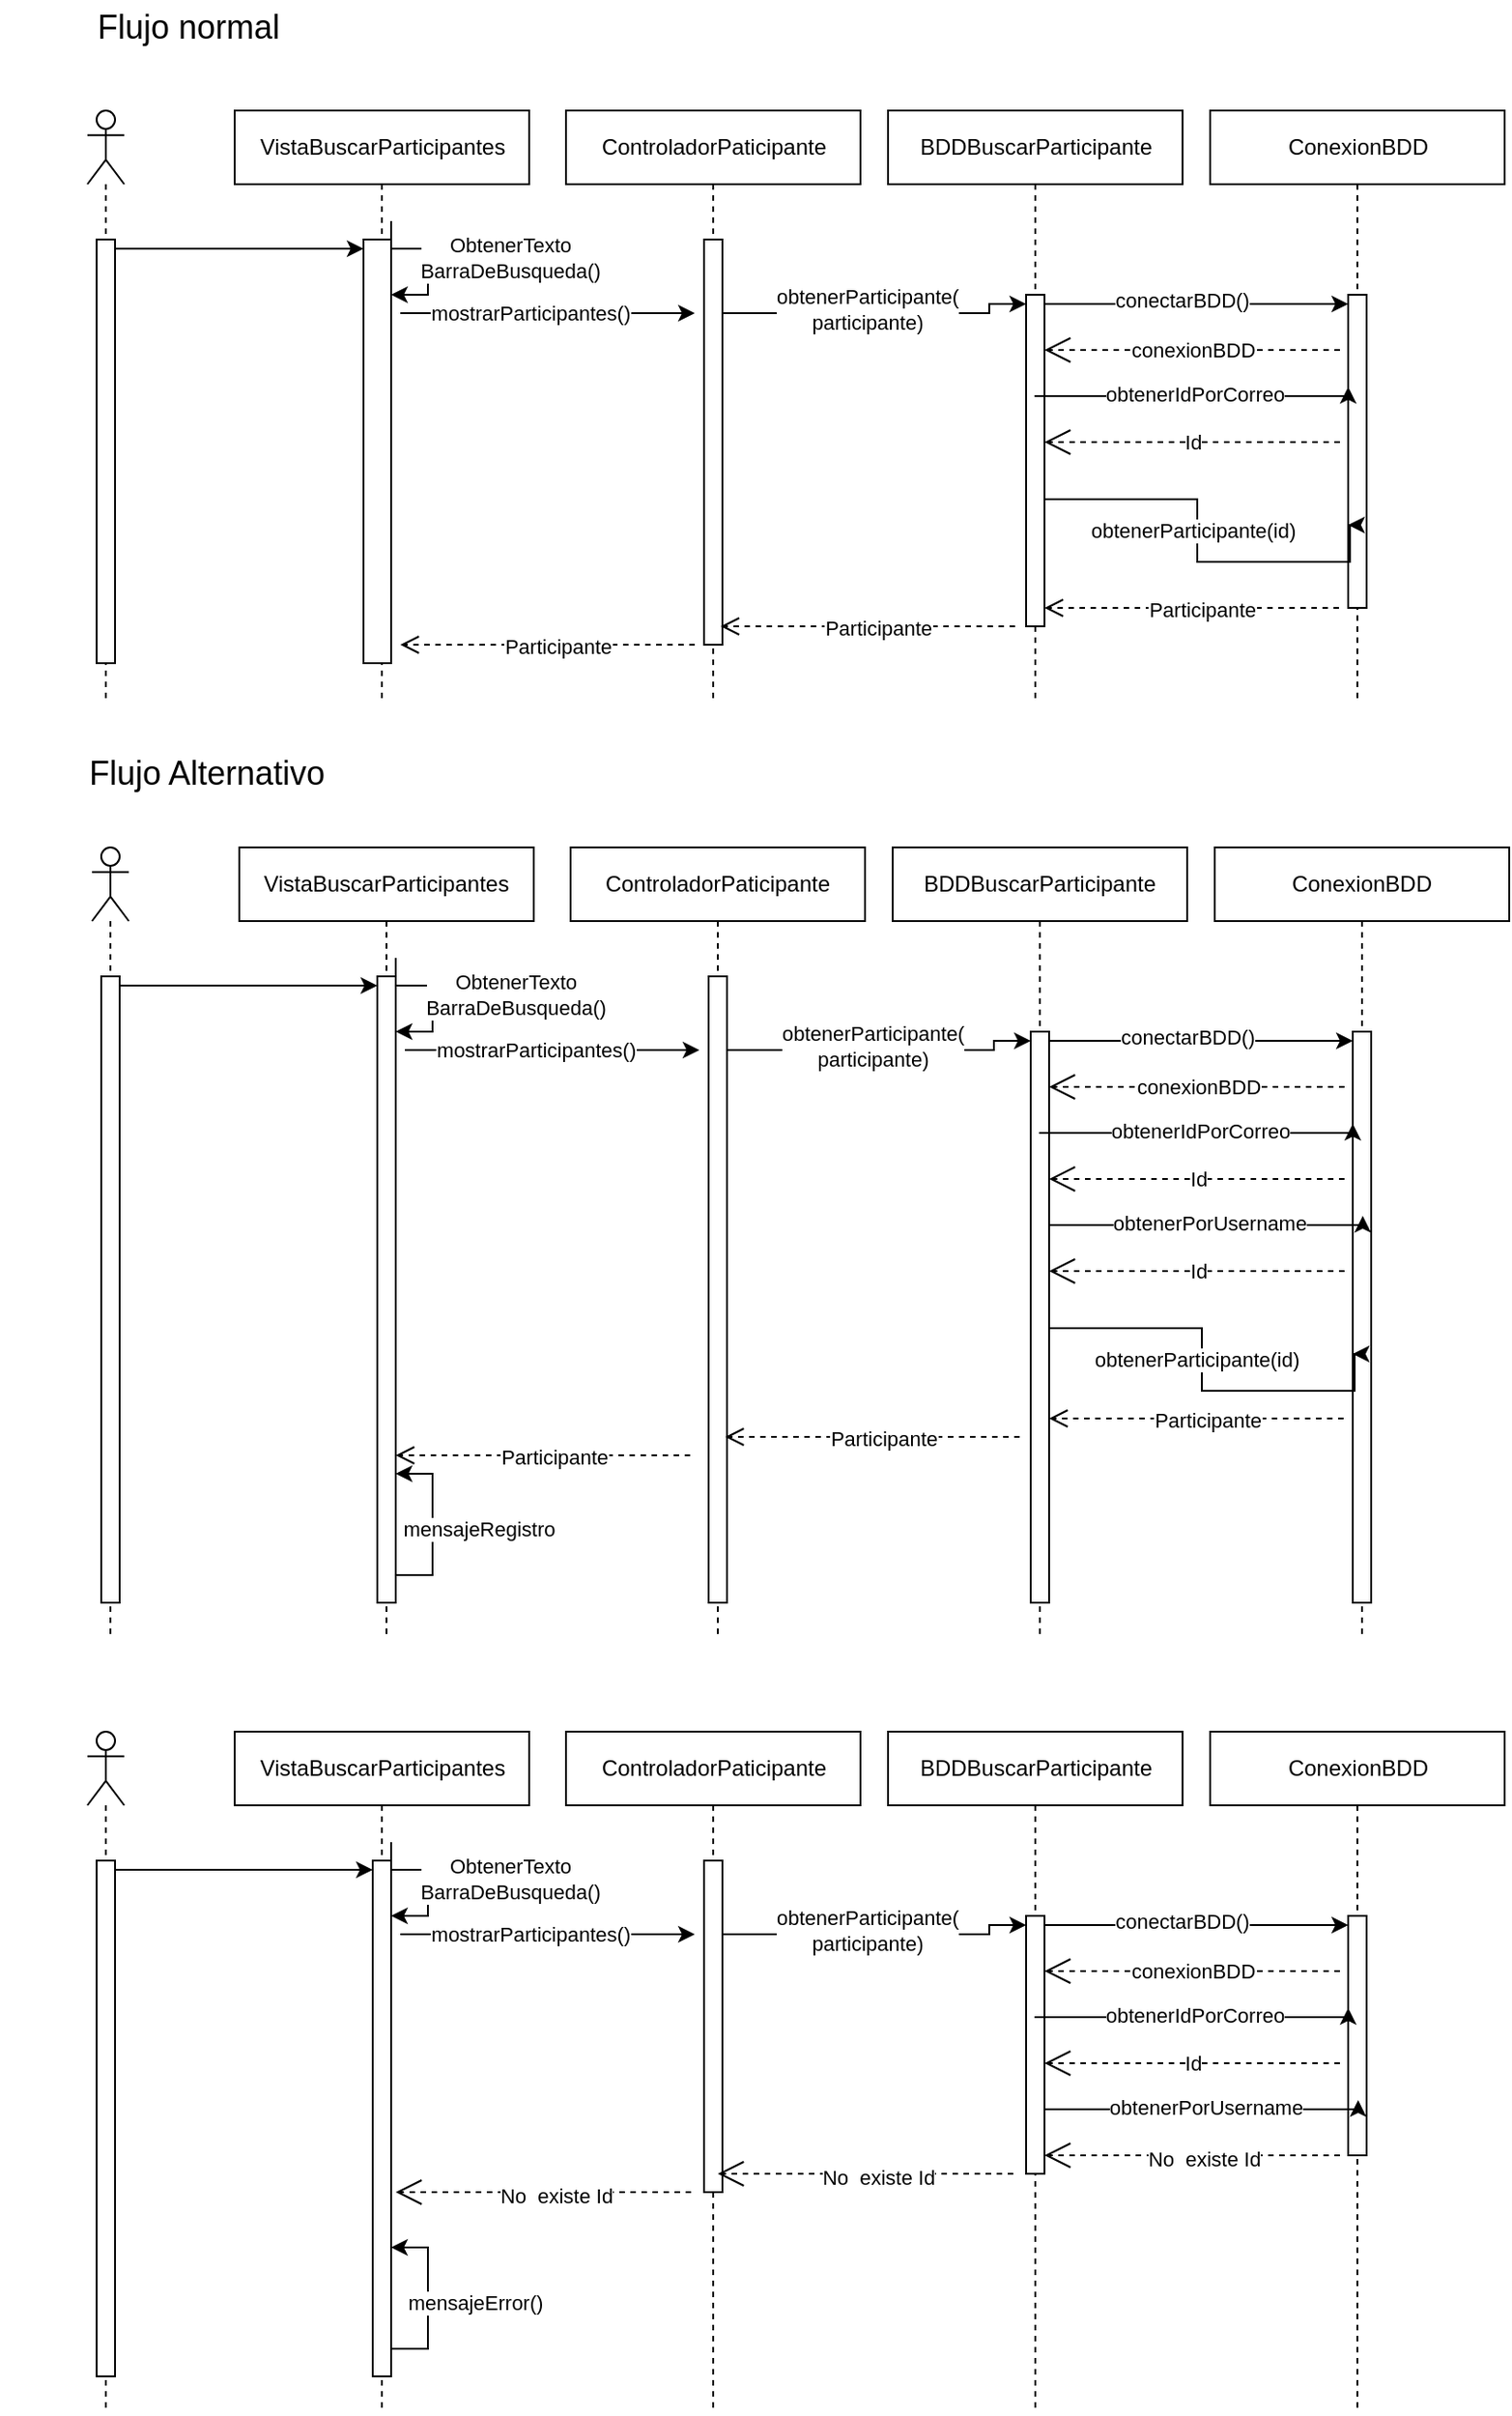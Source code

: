 <mxfile version="22.0.6" type="google">
  <diagram name="Página-1" id="msHE8i3N-f8UlQ8xweG0">
    <mxGraphModel grid="1" page="1" gridSize="10" guides="1" tooltips="1" connect="1" arrows="1" fold="1" pageScale="1" pageWidth="827" pageHeight="1169" math="0" shadow="0">
      <root>
        <mxCell id="0" />
        <mxCell id="1" parent="0" />
        <mxCell id="DqX2a301VDLTfdtzmk4_-1" value="" style="shape=umlLifeline;perimeter=lifelinePerimeter;whiteSpace=wrap;html=1;container=1;dropTarget=0;collapsible=0;recursiveResize=0;outlineConnect=0;portConstraint=eastwest;newEdgeStyle={&quot;curved&quot;:0,&quot;rounded&quot;:0};participant=umlActor;" vertex="1" parent="1">
          <mxGeometry y="610" width="20" height="430" as="geometry" />
        </mxCell>
        <mxCell id="DqX2a301VDLTfdtzmk4_-2" value="" style="html=1;points=[[0,0,0,0,5],[0,1,0,0,-5],[1,0,0,0,5],[1,1,0,0,-5]];perimeter=orthogonalPerimeter;outlineConnect=0;targetShapes=umlLifeline;portConstraint=eastwest;newEdgeStyle={&quot;curved&quot;:0,&quot;rounded&quot;:0};" vertex="1" parent="DqX2a301VDLTfdtzmk4_-1">
          <mxGeometry x="5" y="70" width="10" height="340" as="geometry" />
        </mxCell>
        <mxCell id="DqX2a301VDLTfdtzmk4_-3" value="VistaBuscarParticipantes" style="shape=umlLifeline;perimeter=lifelinePerimeter;whiteSpace=wrap;html=1;container=1;dropTarget=0;collapsible=0;recursiveResize=0;outlineConnect=0;portConstraint=eastwest;newEdgeStyle={&quot;curved&quot;:0,&quot;rounded&quot;:0};" vertex="1" parent="1">
          <mxGeometry x="80" y="610" width="160" height="430" as="geometry" />
        </mxCell>
        <mxCell id="DqX2a301VDLTfdtzmk4_-4" style="edgeStyle=orthogonalEdgeStyle;rounded=0;orthogonalLoop=1;jettySize=auto;html=1;curved=0;exitX=1;exitY=1;exitDx=0;exitDy=-5;exitPerimeter=0;" edge="1" parent="DqX2a301VDLTfdtzmk4_-3">
          <mxGeometry relative="1" as="geometry">
            <mxPoint x="85" y="340" as="targetPoint" />
            <mxPoint x="85" y="395" as="sourcePoint" />
            <Array as="points">
              <mxPoint x="105" y="395" />
              <mxPoint x="105" y="340" />
            </Array>
          </mxGeometry>
        </mxCell>
        <mxCell id="DqX2a301VDLTfdtzmk4_-5" value="mensajeRegistro" style="edgeLabel;html=1;align=center;verticalAlign=middle;resizable=0;points=[];" connectable="0" vertex="1" parent="DqX2a301VDLTfdtzmk4_-4">
          <mxGeometry x="-0.053" y="2" relative="1" as="geometry">
            <mxPoint x="27" as="offset" />
          </mxGeometry>
        </mxCell>
        <mxCell id="DqX2a301VDLTfdtzmk4_-6" style="edgeStyle=orthogonalEdgeStyle;rounded=0;orthogonalLoop=1;jettySize=auto;html=1;curved=0;" edge="1" parent="DqX2a301VDLTfdtzmk4_-3" target="DqX2a301VDLTfdtzmk4_-8">
          <mxGeometry relative="1" as="geometry">
            <mxPoint x="100" y="165" as="targetPoint" />
            <mxPoint x="85" y="60" as="sourcePoint" />
            <Array as="points">
              <mxPoint x="85" y="75" />
              <mxPoint x="105" y="75" />
              <mxPoint x="105" y="100" />
            </Array>
          </mxGeometry>
        </mxCell>
        <mxCell id="DqX2a301VDLTfdtzmk4_-7" value="ObtenerTexto&lt;br&gt;BarraDeBusqueda()" style="edgeLabel;html=1;align=center;verticalAlign=middle;resizable=0;points=[];" connectable="0" vertex="1" parent="DqX2a301VDLTfdtzmk4_-6">
          <mxGeometry x="0.612" y="-3" relative="1" as="geometry">
            <mxPoint x="49" y="-17" as="offset" />
          </mxGeometry>
        </mxCell>
        <mxCell id="DqX2a301VDLTfdtzmk4_-8" value="" style="html=1;points=[[0,0,0,0,5],[0,1,0,0,-5],[1,0,0,0,5],[1,1,0,0,-5]];perimeter=orthogonalPerimeter;outlineConnect=0;targetShapes=umlLifeline;portConstraint=eastwest;newEdgeStyle={&quot;curved&quot;:0,&quot;rounded&quot;:0};" vertex="1" parent="DqX2a301VDLTfdtzmk4_-3">
          <mxGeometry x="75" y="70" width="10" height="340" as="geometry" />
        </mxCell>
        <mxCell id="DqX2a301VDLTfdtzmk4_-9" value="ControladorPaticipante" style="shape=umlLifeline;whiteSpace=wrap;html=1;container=1;dropTarget=0;collapsible=0;recursiveResize=0;outlineConnect=0;portConstraint=eastwest;newEdgeStyle={&quot;curved&quot;:0,&quot;rounded&quot;:0};points=[[0,0,0,0,5],[0,1,0,0,-5],[1,0,0,0,5],[1,1,0,0,-5]];perimeter=rectanglePerimeter;targetShapes=umlLifeline;participant=label;" vertex="1" parent="1">
          <mxGeometry x="260" y="610" width="160" height="430" as="geometry" />
        </mxCell>
        <mxCell id="DqX2a301VDLTfdtzmk4_-10" value="" style="html=1;points=[[0,0,0,0,5],[0,1,0,0,-5],[1,0,0,0,5],[1,1,0,0,-5]];perimeter=orthogonalPerimeter;outlineConnect=0;targetShapes=umlLifeline;portConstraint=eastwest;newEdgeStyle={&quot;curved&quot;:0,&quot;rounded&quot;:0};" vertex="1" parent="DqX2a301VDLTfdtzmk4_-9">
          <mxGeometry x="75" y="70" width="10" height="340" as="geometry" />
        </mxCell>
        <mxCell id="DqX2a301VDLTfdtzmk4_-11" value="BDDBuscarParticipante" style="shape=umlLifeline;perimeter=lifelinePerimeter;whiteSpace=wrap;html=1;container=1;dropTarget=0;collapsible=0;recursiveResize=0;outlineConnect=0;portConstraint=eastwest;newEdgeStyle={&quot;curved&quot;:0,&quot;rounded&quot;:0};" vertex="1" parent="1">
          <mxGeometry x="435" y="610" width="160" height="430" as="geometry" />
        </mxCell>
        <mxCell id="DqX2a301VDLTfdtzmk4_-12" value="" style="html=1;points=[[0,0,0,0,5],[0,1,0,0,-5],[1,0,0,0,5],[1,1,0,0,-5]];perimeter=orthogonalPerimeter;outlineConnect=0;targetShapes=umlLifeline;portConstraint=eastwest;newEdgeStyle={&quot;curved&quot;:0,&quot;rounded&quot;:0};" vertex="1" parent="DqX2a301VDLTfdtzmk4_-11">
          <mxGeometry x="75" y="100" width="10" height="310" as="geometry" />
        </mxCell>
        <mxCell id="DqX2a301VDLTfdtzmk4_-13" value="ConexionBDD" style="shape=umlLifeline;perimeter=lifelinePerimeter;whiteSpace=wrap;html=1;container=1;dropTarget=0;collapsible=0;recursiveResize=0;outlineConnect=0;portConstraint=eastwest;newEdgeStyle={&quot;curved&quot;:0,&quot;rounded&quot;:0};" vertex="1" parent="1">
          <mxGeometry x="610" y="610" width="160" height="430" as="geometry" />
        </mxCell>
        <mxCell id="DqX2a301VDLTfdtzmk4_-14" value="" style="html=1;points=[[0,0,0,0,5],[0,1,0,0,-5],[1,0,0,0,5],[1,1,0,0,-5]];perimeter=orthogonalPerimeter;outlineConnect=0;targetShapes=umlLifeline;portConstraint=eastwest;newEdgeStyle={&quot;curved&quot;:0,&quot;rounded&quot;:0};" vertex="1" parent="DqX2a301VDLTfdtzmk4_-13">
          <mxGeometry x="75" y="100" width="10" height="310" as="geometry" />
        </mxCell>
        <mxCell id="DqX2a301VDLTfdtzmk4_-15" style="edgeStyle=orthogonalEdgeStyle;rounded=0;orthogonalLoop=1;jettySize=auto;html=1;curved=0;exitX=1;exitY=0;exitDx=0;exitDy=5;exitPerimeter=0;" edge="1" parent="1">
          <mxGeometry relative="1" as="geometry">
            <mxPoint x="170" y="720" as="sourcePoint" />
            <mxPoint x="330" y="720" as="targetPoint" />
          </mxGeometry>
        </mxCell>
        <mxCell id="DqX2a301VDLTfdtzmk4_-16" value="mostrarParticipantes()" style="edgeLabel;html=1;align=center;verticalAlign=middle;resizable=0;points=[];" connectable="0" vertex="1" parent="DqX2a301VDLTfdtzmk4_-15">
          <mxGeometry x="0.129" y="3" relative="1" as="geometry">
            <mxPoint x="-20" y="3" as="offset" />
          </mxGeometry>
        </mxCell>
        <mxCell id="DqX2a301VDLTfdtzmk4_-17" style="edgeStyle=orthogonalEdgeStyle;rounded=0;orthogonalLoop=1;jettySize=auto;html=1;curved=0;exitX=1;exitY=0;exitDx=0;exitDy=5;exitPerimeter=0;entryX=0;entryY=0;entryDx=0;entryDy=5;entryPerimeter=0;" edge="1" parent="1" source="DqX2a301VDLTfdtzmk4_-10" target="DqX2a301VDLTfdtzmk4_-12">
          <mxGeometry relative="1" as="geometry">
            <Array as="points">
              <mxPoint x="345" y="720" />
              <mxPoint x="490" y="720" />
              <mxPoint x="490" y="715" />
            </Array>
          </mxGeometry>
        </mxCell>
        <mxCell id="DqX2a301VDLTfdtzmk4_-18" value="obtenerParticipante(&lt;br&gt;participante)" style="edgeLabel;html=1;align=center;verticalAlign=middle;resizable=0;points=[];" connectable="0" vertex="1" parent="DqX2a301VDLTfdtzmk4_-17">
          <mxGeometry x="-0.021" y="2" relative="1" as="geometry">
            <mxPoint x="13" as="offset" />
          </mxGeometry>
        </mxCell>
        <mxCell id="DqX2a301VDLTfdtzmk4_-19" style="edgeStyle=orthogonalEdgeStyle;rounded=0;orthogonalLoop=1;jettySize=auto;html=1;curved=0;entryX=0;entryY=0;entryDx=0;entryDy=5;entryPerimeter=0;" edge="1" parent="1">
          <mxGeometry relative="1" as="geometry">
            <mxPoint x="514.591" y="765" as="sourcePoint" />
            <mxPoint x="685" y="760" as="targetPoint" />
            <Array as="points">
              <mxPoint x="685" y="765" />
            </Array>
          </mxGeometry>
        </mxCell>
        <mxCell id="DqX2a301VDLTfdtzmk4_-20" value="obtenerIdPorCorreo" style="edgeLabel;html=1;align=center;verticalAlign=middle;resizable=0;points=[];" connectable="0" vertex="1" parent="DqX2a301VDLTfdtzmk4_-19">
          <mxGeometry x="-0.01" y="2" relative="1" as="geometry">
            <mxPoint y="1" as="offset" />
          </mxGeometry>
        </mxCell>
        <mxCell id="DqX2a301VDLTfdtzmk4_-21" value="conexionBDD" style="endArrow=open;endSize=12;dashed=1;html=1;rounded=0;" edge="1" parent="1">
          <mxGeometry x="-0.003" width="160" relative="1" as="geometry">
            <mxPoint x="680.5" y="740" as="sourcePoint" />
            <mxPoint x="520" y="740" as="targetPoint" />
            <mxPoint as="offset" />
          </mxGeometry>
        </mxCell>
        <mxCell id="DqX2a301VDLTfdtzmk4_-22" value="Participante" style="html=1;verticalAlign=bottom;endArrow=open;dashed=1;endSize=8;curved=0;rounded=0;" edge="1" parent="1">
          <mxGeometry x="-0.068" y="10" relative="1" as="geometry">
            <mxPoint x="680" y="920" as="sourcePoint" />
            <mxPoint x="520" y="920" as="targetPoint" />
            <mxPoint as="offset" />
          </mxGeometry>
        </mxCell>
        <mxCell id="DqX2a301VDLTfdtzmk4_-23" style="edgeStyle=orthogonalEdgeStyle;rounded=0;orthogonalLoop=1;jettySize=auto;html=1;curved=0;" edge="1" parent="1">
          <mxGeometry relative="1" as="geometry">
            <mxPoint x="520" y="870" as="sourcePoint" />
            <mxPoint x="685" y="885" as="targetPoint" />
            <Array as="points">
              <mxPoint x="520" y="871" />
              <mxPoint x="603" y="871" />
              <mxPoint x="603" y="905" />
              <mxPoint x="686" y="905" />
            </Array>
          </mxGeometry>
        </mxCell>
        <mxCell id="DqX2a301VDLTfdtzmk4_-24" value="obtenerParticipante(id)" style="edgeLabel;html=1;align=center;verticalAlign=middle;resizable=0;points=[];" connectable="0" vertex="1" parent="DqX2a301VDLTfdtzmk4_-23">
          <mxGeometry x="-0.095" y="-3" relative="1" as="geometry">
            <mxPoint as="offset" />
          </mxGeometry>
        </mxCell>
        <mxCell id="DqX2a301VDLTfdtzmk4_-27" style="edgeStyle=orthogonalEdgeStyle;rounded=0;orthogonalLoop=1;jettySize=auto;html=1;curved=0;exitX=1;exitY=0;exitDx=0;exitDy=5;exitPerimeter=0;entryX=0;entryY=0;entryDx=0;entryDy=5;entryPerimeter=0;" edge="1" parent="1" source="DqX2a301VDLTfdtzmk4_-2" target="DqX2a301VDLTfdtzmk4_-8">
          <mxGeometry relative="1" as="geometry" />
        </mxCell>
        <mxCell id="DqX2a301VDLTfdtzmk4_-28" style="edgeStyle=orthogonalEdgeStyle;rounded=0;orthogonalLoop=1;jettySize=auto;html=1;curved=0;exitX=1;exitY=0;exitDx=0;exitDy=5;exitPerimeter=0;entryX=0;entryY=0;entryDx=0;entryDy=5;entryPerimeter=0;" edge="1" parent="1" source="DqX2a301VDLTfdtzmk4_-12" target="DqX2a301VDLTfdtzmk4_-14">
          <mxGeometry relative="1" as="geometry" />
        </mxCell>
        <mxCell id="DqX2a301VDLTfdtzmk4_-29" value="conectarBDD()" style="edgeLabel;html=1;align=center;verticalAlign=middle;resizable=0;points=[];" connectable="0" vertex="1" parent="DqX2a301VDLTfdtzmk4_-28">
          <mxGeometry x="0.147" y="2" relative="1" as="geometry">
            <mxPoint x="-20" as="offset" />
          </mxGeometry>
        </mxCell>
        <mxCell id="DqX2a301VDLTfdtzmk4_-30" value="Id" style="endArrow=open;endSize=12;dashed=1;html=1;rounded=0;" edge="1" parent="1">
          <mxGeometry x="-0.003" width="160" relative="1" as="geometry">
            <mxPoint x="680.5" y="790" as="sourcePoint" />
            <mxPoint x="520" y="790" as="targetPoint" />
            <mxPoint as="offset" />
          </mxGeometry>
        </mxCell>
        <mxCell id="DqX2a301VDLTfdtzmk4_-35" value="&lt;span style=&quot;font-size: 18px;&quot;&gt;Flujo Alternativo&lt;/span&gt;" style="text;html=1;strokeColor=none;fillColor=none;align=center;verticalAlign=middle;whiteSpace=wrap;rounded=0;" vertex="1" parent="1">
          <mxGeometry x="-40" y="555" width="205" height="30" as="geometry" />
        </mxCell>
        <mxCell id="DqX2a301VDLTfdtzmk4_-63" value="Participante" style="html=1;verticalAlign=bottom;endArrow=open;dashed=1;endSize=8;curved=0;rounded=0;" edge="1" parent="1">
          <mxGeometry x="-0.068" y="10" relative="1" as="geometry">
            <mxPoint x="504" y="930" as="sourcePoint" />
            <mxPoint x="344" y="930" as="targetPoint" />
            <mxPoint as="offset" />
          </mxGeometry>
        </mxCell>
        <mxCell id="DqX2a301VDLTfdtzmk4_-64" value="Participante" style="html=1;verticalAlign=bottom;endArrow=open;dashed=1;endSize=8;curved=0;rounded=0;" edge="1" parent="1">
          <mxGeometry x="-0.068" y="10" relative="1" as="geometry">
            <mxPoint x="325" y="940" as="sourcePoint" />
            <mxPoint x="165" y="940" as="targetPoint" />
            <mxPoint as="offset" />
          </mxGeometry>
        </mxCell>
        <mxCell id="DqX2a301VDLTfdtzmk4_-67" value="" style="shape=umlLifeline;perimeter=lifelinePerimeter;whiteSpace=wrap;html=1;container=1;dropTarget=0;collapsible=0;recursiveResize=0;outlineConnect=0;portConstraint=eastwest;newEdgeStyle={&quot;curved&quot;:0,&quot;rounded&quot;:0};participant=umlActor;" vertex="1" parent="1">
          <mxGeometry x="-2.5" y="210" width="20" height="320" as="geometry" />
        </mxCell>
        <mxCell id="DqX2a301VDLTfdtzmk4_-68" value="" style="html=1;points=[[0,0,0,0,5],[0,1,0,0,-5],[1,0,0,0,5],[1,1,0,0,-5]];perimeter=orthogonalPerimeter;outlineConnect=0;targetShapes=umlLifeline;portConstraint=eastwest;newEdgeStyle={&quot;curved&quot;:0,&quot;rounded&quot;:0};" vertex="1" parent="DqX2a301VDLTfdtzmk4_-67">
          <mxGeometry x="5" y="70" width="10" height="230" as="geometry" />
        </mxCell>
        <mxCell id="DqX2a301VDLTfdtzmk4_-69" value="VistaBuscarParticipantes" style="shape=umlLifeline;perimeter=lifelinePerimeter;whiteSpace=wrap;html=1;container=1;dropTarget=0;collapsible=0;recursiveResize=0;outlineConnect=0;portConstraint=eastwest;newEdgeStyle={&quot;curved&quot;:0,&quot;rounded&quot;:0};" vertex="1" parent="1">
          <mxGeometry x="77.5" y="210" width="160" height="320" as="geometry" />
        </mxCell>
        <mxCell id="DqX2a301VDLTfdtzmk4_-70" style="edgeStyle=orthogonalEdgeStyle;rounded=0;orthogonalLoop=1;jettySize=auto;html=1;curved=0;" edge="1" parent="DqX2a301VDLTfdtzmk4_-69" target="DqX2a301VDLTfdtzmk4_-72">
          <mxGeometry relative="1" as="geometry">
            <mxPoint x="100" y="165" as="targetPoint" />
            <mxPoint x="85" y="60" as="sourcePoint" />
            <Array as="points">
              <mxPoint x="85" y="75" />
              <mxPoint x="105" y="75" />
              <mxPoint x="105" y="100" />
            </Array>
          </mxGeometry>
        </mxCell>
        <mxCell id="DqX2a301VDLTfdtzmk4_-71" value="ObtenerTexto&lt;br&gt;BarraDeBusqueda()" style="edgeLabel;html=1;align=center;verticalAlign=middle;resizable=0;points=[];" connectable="0" vertex="1" parent="DqX2a301VDLTfdtzmk4_-70">
          <mxGeometry x="0.612" y="-3" relative="1" as="geometry">
            <mxPoint x="49" y="-17" as="offset" />
          </mxGeometry>
        </mxCell>
        <mxCell id="DqX2a301VDLTfdtzmk4_-72" value="" style="html=1;points=[[0,0,0,0,5],[0,1,0,0,-5],[1,0,0,0,5],[1,1,0,0,-5]];perimeter=orthogonalPerimeter;outlineConnect=0;targetShapes=umlLifeline;portConstraint=eastwest;newEdgeStyle={&quot;curved&quot;:0,&quot;rounded&quot;:0};" vertex="1" parent="DqX2a301VDLTfdtzmk4_-69">
          <mxGeometry x="70" y="70" width="15" height="230" as="geometry" />
        </mxCell>
        <mxCell id="DqX2a301VDLTfdtzmk4_-73" value="ControladorPaticipante" style="shape=umlLifeline;whiteSpace=wrap;html=1;container=1;dropTarget=0;collapsible=0;recursiveResize=0;outlineConnect=0;portConstraint=eastwest;newEdgeStyle={&quot;curved&quot;:0,&quot;rounded&quot;:0};points=[[0,0,0,0,5],[0,1,0,0,-5],[1,0,0,0,5],[1,1,0,0,-5]];perimeter=rectanglePerimeter;targetShapes=umlLifeline;participant=label;" vertex="1" parent="1">
          <mxGeometry x="257.5" y="210" width="160" height="320" as="geometry" />
        </mxCell>
        <mxCell id="DqX2a301VDLTfdtzmk4_-74" value="" style="html=1;points=[[0,0,0,0,5],[0,1,0,0,-5],[1,0,0,0,5],[1,1,0,0,-5]];perimeter=orthogonalPerimeter;outlineConnect=0;targetShapes=umlLifeline;portConstraint=eastwest;newEdgeStyle={&quot;curved&quot;:0,&quot;rounded&quot;:0};" vertex="1" parent="DqX2a301VDLTfdtzmk4_-73">
          <mxGeometry x="75" y="70" width="10" height="220" as="geometry" />
        </mxCell>
        <mxCell id="DqX2a301VDLTfdtzmk4_-75" value="BDDBuscarParticipante" style="shape=umlLifeline;perimeter=lifelinePerimeter;whiteSpace=wrap;html=1;container=1;dropTarget=0;collapsible=0;recursiveResize=0;outlineConnect=0;portConstraint=eastwest;newEdgeStyle={&quot;curved&quot;:0,&quot;rounded&quot;:0};" vertex="1" parent="1">
          <mxGeometry x="432.5" y="210" width="160" height="320" as="geometry" />
        </mxCell>
        <mxCell id="DqX2a301VDLTfdtzmk4_-76" value="" style="html=1;points=[[0,0,0,0,5],[0,1,0,0,-5],[1,0,0,0,5],[1,1,0,0,-5]];perimeter=orthogonalPerimeter;outlineConnect=0;targetShapes=umlLifeline;portConstraint=eastwest;newEdgeStyle={&quot;curved&quot;:0,&quot;rounded&quot;:0};" vertex="1" parent="DqX2a301VDLTfdtzmk4_-75">
          <mxGeometry x="75" y="100" width="10" height="180" as="geometry" />
        </mxCell>
        <mxCell id="DqX2a301VDLTfdtzmk4_-77" value="ConexionBDD" style="shape=umlLifeline;perimeter=lifelinePerimeter;whiteSpace=wrap;html=1;container=1;dropTarget=0;collapsible=0;recursiveResize=0;outlineConnect=0;portConstraint=eastwest;newEdgeStyle={&quot;curved&quot;:0,&quot;rounded&quot;:0};" vertex="1" parent="1">
          <mxGeometry x="607.5" y="210" width="160" height="320" as="geometry" />
        </mxCell>
        <mxCell id="DqX2a301VDLTfdtzmk4_-78" value="" style="html=1;points=[[0,0,0,0,5],[0,1,0,0,-5],[1,0,0,0,5],[1,1,0,0,-5]];perimeter=orthogonalPerimeter;outlineConnect=0;targetShapes=umlLifeline;portConstraint=eastwest;newEdgeStyle={&quot;curved&quot;:0,&quot;rounded&quot;:0};" vertex="1" parent="DqX2a301VDLTfdtzmk4_-77">
          <mxGeometry x="75" y="100" width="10" height="170" as="geometry" />
        </mxCell>
        <mxCell id="DqX2a301VDLTfdtzmk4_-79" style="edgeStyle=orthogonalEdgeStyle;rounded=0;orthogonalLoop=1;jettySize=auto;html=1;curved=0;exitX=1;exitY=0;exitDx=0;exitDy=5;exitPerimeter=0;" edge="1" parent="1">
          <mxGeometry relative="1" as="geometry">
            <mxPoint x="167.5" y="320" as="sourcePoint" />
            <mxPoint x="327.5" y="320" as="targetPoint" />
          </mxGeometry>
        </mxCell>
        <mxCell id="DqX2a301VDLTfdtzmk4_-80" value="mostrarParticipantes()" style="edgeLabel;html=1;align=center;verticalAlign=middle;resizable=0;points=[];" connectable="0" vertex="1" parent="DqX2a301VDLTfdtzmk4_-79">
          <mxGeometry x="0.129" y="3" relative="1" as="geometry">
            <mxPoint x="-20" y="3" as="offset" />
          </mxGeometry>
        </mxCell>
        <mxCell id="DqX2a301VDLTfdtzmk4_-81" style="edgeStyle=orthogonalEdgeStyle;rounded=0;orthogonalLoop=1;jettySize=auto;html=1;curved=0;exitX=1;exitY=0;exitDx=0;exitDy=5;exitPerimeter=0;entryX=0;entryY=0;entryDx=0;entryDy=5;entryPerimeter=0;" edge="1" parent="1" source="DqX2a301VDLTfdtzmk4_-74" target="DqX2a301VDLTfdtzmk4_-76">
          <mxGeometry relative="1" as="geometry">
            <Array as="points">
              <mxPoint x="342.5" y="320" />
              <mxPoint x="487.5" y="320" />
              <mxPoint x="487.5" y="315" />
            </Array>
          </mxGeometry>
        </mxCell>
        <mxCell id="DqX2a301VDLTfdtzmk4_-82" value="obtenerParticipante(&lt;br&gt;participante)" style="edgeLabel;html=1;align=center;verticalAlign=middle;resizable=0;points=[];" connectable="0" vertex="1" parent="DqX2a301VDLTfdtzmk4_-81">
          <mxGeometry x="-0.021" y="2" relative="1" as="geometry">
            <mxPoint x="13" as="offset" />
          </mxGeometry>
        </mxCell>
        <mxCell id="DqX2a301VDLTfdtzmk4_-83" style="edgeStyle=orthogonalEdgeStyle;rounded=0;orthogonalLoop=1;jettySize=auto;html=1;curved=0;entryX=0;entryY=0;entryDx=0;entryDy=5;entryPerimeter=0;" edge="1" parent="1">
          <mxGeometry relative="1" as="geometry">
            <mxPoint x="512.091" y="365" as="sourcePoint" />
            <mxPoint x="682.5" y="360" as="targetPoint" />
            <Array as="points">
              <mxPoint x="682.5" y="365" />
            </Array>
          </mxGeometry>
        </mxCell>
        <mxCell id="DqX2a301VDLTfdtzmk4_-84" value="obtenerIdPorCorreo" style="edgeLabel;html=1;align=center;verticalAlign=middle;resizable=0;points=[];" connectable="0" vertex="1" parent="DqX2a301VDLTfdtzmk4_-83">
          <mxGeometry x="-0.01" y="2" relative="1" as="geometry">
            <mxPoint y="1" as="offset" />
          </mxGeometry>
        </mxCell>
        <mxCell id="DqX2a301VDLTfdtzmk4_-85" value="conexionBDD" style="endArrow=open;endSize=12;dashed=1;html=1;rounded=0;" edge="1" parent="1">
          <mxGeometry x="-0.003" width="160" relative="1" as="geometry">
            <mxPoint x="678" y="340" as="sourcePoint" />
            <mxPoint x="517.5" y="340" as="targetPoint" />
            <mxPoint as="offset" />
          </mxGeometry>
        </mxCell>
        <mxCell id="DqX2a301VDLTfdtzmk4_-86" value="Participante" style="html=1;verticalAlign=bottom;endArrow=open;dashed=1;endSize=8;curved=0;rounded=0;" edge="1" parent="1">
          <mxGeometry x="-0.068" y="10" relative="1" as="geometry">
            <mxPoint x="677.5" y="480" as="sourcePoint" />
            <mxPoint x="517.5" y="480" as="targetPoint" />
            <mxPoint as="offset" />
          </mxGeometry>
        </mxCell>
        <mxCell id="DqX2a301VDLTfdtzmk4_-87" style="edgeStyle=orthogonalEdgeStyle;rounded=0;orthogonalLoop=1;jettySize=auto;html=1;curved=0;" edge="1" parent="1">
          <mxGeometry relative="1" as="geometry">
            <mxPoint x="517.5" y="420" as="sourcePoint" />
            <mxPoint x="682.5" y="435" as="targetPoint" />
            <Array as="points">
              <mxPoint x="517.5" y="421" />
              <mxPoint x="600.5" y="421" />
              <mxPoint x="600.5" y="455" />
              <mxPoint x="683.5" y="455" />
            </Array>
          </mxGeometry>
        </mxCell>
        <mxCell id="DqX2a301VDLTfdtzmk4_-88" value="obtenerParticipante(id)" style="edgeLabel;html=1;align=center;verticalAlign=middle;resizable=0;points=[];" connectable="0" vertex="1" parent="DqX2a301VDLTfdtzmk4_-87">
          <mxGeometry x="-0.095" y="-3" relative="1" as="geometry">
            <mxPoint as="offset" />
          </mxGeometry>
        </mxCell>
        <mxCell id="DqX2a301VDLTfdtzmk4_-89" style="edgeStyle=orthogonalEdgeStyle;rounded=0;orthogonalLoop=1;jettySize=auto;html=1;curved=0;exitX=1;exitY=0;exitDx=0;exitDy=5;exitPerimeter=0;entryX=0;entryY=0;entryDx=0;entryDy=5;entryPerimeter=0;" edge="1" parent="1" source="DqX2a301VDLTfdtzmk4_-68" target="DqX2a301VDLTfdtzmk4_-72">
          <mxGeometry relative="1" as="geometry" />
        </mxCell>
        <mxCell id="DqX2a301VDLTfdtzmk4_-90" style="edgeStyle=orthogonalEdgeStyle;rounded=0;orthogonalLoop=1;jettySize=auto;html=1;curved=0;exitX=1;exitY=0;exitDx=0;exitDy=5;exitPerimeter=0;entryX=0;entryY=0;entryDx=0;entryDy=5;entryPerimeter=0;" edge="1" parent="1" source="DqX2a301VDLTfdtzmk4_-76" target="DqX2a301VDLTfdtzmk4_-78">
          <mxGeometry relative="1" as="geometry" />
        </mxCell>
        <mxCell id="DqX2a301VDLTfdtzmk4_-91" value="conectarBDD()" style="edgeLabel;html=1;align=center;verticalAlign=middle;resizable=0;points=[];" connectable="0" vertex="1" parent="DqX2a301VDLTfdtzmk4_-90">
          <mxGeometry x="0.147" y="2" relative="1" as="geometry">
            <mxPoint x="-20" as="offset" />
          </mxGeometry>
        </mxCell>
        <mxCell id="DqX2a301VDLTfdtzmk4_-92" value="Id" style="endArrow=open;endSize=12;dashed=1;html=1;rounded=0;" edge="1" parent="1">
          <mxGeometry x="-0.003" width="160" relative="1" as="geometry">
            <mxPoint x="678" y="390" as="sourcePoint" />
            <mxPoint x="517.5" y="390" as="targetPoint" />
            <mxPoint as="offset" />
          </mxGeometry>
        </mxCell>
        <mxCell id="DqX2a301VDLTfdtzmk4_-93" value="Participante" style="html=1;verticalAlign=bottom;endArrow=open;dashed=1;endSize=8;curved=0;rounded=0;" edge="1" parent="1">
          <mxGeometry x="-0.068" y="10" relative="1" as="geometry">
            <mxPoint x="501.5" y="490" as="sourcePoint" />
            <mxPoint x="341.5" y="490" as="targetPoint" />
            <mxPoint as="offset" />
          </mxGeometry>
        </mxCell>
        <mxCell id="DqX2a301VDLTfdtzmk4_-94" value="Participante" style="html=1;verticalAlign=bottom;endArrow=open;dashed=1;endSize=8;curved=0;rounded=0;" edge="1" parent="1">
          <mxGeometry x="-0.068" y="10" relative="1" as="geometry">
            <mxPoint x="327.5" y="500" as="sourcePoint" />
            <mxPoint x="167.5" y="500" as="targetPoint" />
            <mxPoint as="offset" />
          </mxGeometry>
        </mxCell>
        <mxCell id="DqX2a301VDLTfdtzmk4_-95" value="&lt;font style=&quot;font-size: 18px;&quot;&gt;Flujo normal&lt;/font&gt;" style="text;html=1;strokeColor=none;fillColor=none;align=center;verticalAlign=middle;whiteSpace=wrap;rounded=0;" vertex="1" parent="1">
          <mxGeometry x="-50" y="150" width="205" height="30" as="geometry" />
        </mxCell>
        <mxCell id="DqX2a301VDLTfdtzmk4_-96" style="edgeStyle=orthogonalEdgeStyle;rounded=0;orthogonalLoop=1;jettySize=auto;html=1;curved=0;entryX=0;entryY=0;entryDx=0;entryDy=5;entryPerimeter=0;" edge="1" parent="1">
          <mxGeometry relative="1" as="geometry">
            <mxPoint x="520.001" y="815" as="sourcePoint" />
            <mxPoint x="690.41" y="810" as="targetPoint" />
            <Array as="points">
              <mxPoint x="690.41" y="815" />
            </Array>
          </mxGeometry>
        </mxCell>
        <mxCell id="DqX2a301VDLTfdtzmk4_-97" value="obtenerPorUsername" style="edgeLabel;html=1;align=center;verticalAlign=middle;resizable=0;points=[];" connectable="0" vertex="1" parent="DqX2a301VDLTfdtzmk4_-96">
          <mxGeometry x="-0.01" y="2" relative="1" as="geometry">
            <mxPoint y="1" as="offset" />
          </mxGeometry>
        </mxCell>
        <mxCell id="DqX2a301VDLTfdtzmk4_-98" value="Id" style="endArrow=open;endSize=12;dashed=1;html=1;rounded=0;" edge="1" parent="1">
          <mxGeometry x="-0.003" width="160" relative="1" as="geometry">
            <mxPoint x="680.5" y="840" as="sourcePoint" />
            <mxPoint x="520" y="840" as="targetPoint" />
            <mxPoint as="offset" />
          </mxGeometry>
        </mxCell>
        <mxCell id="DqX2a301VDLTfdtzmk4_-99" value="" style="shape=umlLifeline;perimeter=lifelinePerimeter;whiteSpace=wrap;html=1;container=1;dropTarget=0;collapsible=0;recursiveResize=0;outlineConnect=0;portConstraint=eastwest;newEdgeStyle={&quot;curved&quot;:0,&quot;rounded&quot;:0};participant=umlActor;" vertex="1" parent="1">
          <mxGeometry x="-2.5" y="1090" width="20" height="370" as="geometry" />
        </mxCell>
        <mxCell id="DqX2a301VDLTfdtzmk4_-100" value="" style="html=1;points=[[0,0,0,0,5],[0,1,0,0,-5],[1,0,0,0,5],[1,1,0,0,-5]];perimeter=orthogonalPerimeter;outlineConnect=0;targetShapes=umlLifeline;portConstraint=eastwest;newEdgeStyle={&quot;curved&quot;:0,&quot;rounded&quot;:0};" vertex="1" parent="DqX2a301VDLTfdtzmk4_-99">
          <mxGeometry x="5" y="70" width="10" height="280" as="geometry" />
        </mxCell>
        <mxCell id="DqX2a301VDLTfdtzmk4_-101" value="VistaBuscarParticipantes" style="shape=umlLifeline;perimeter=lifelinePerimeter;whiteSpace=wrap;html=1;container=1;dropTarget=0;collapsible=0;recursiveResize=0;outlineConnect=0;portConstraint=eastwest;newEdgeStyle={&quot;curved&quot;:0,&quot;rounded&quot;:0};" vertex="1" parent="1">
          <mxGeometry x="77.5" y="1090" width="160" height="370" as="geometry" />
        </mxCell>
        <mxCell id="DqX2a301VDLTfdtzmk4_-102" style="edgeStyle=orthogonalEdgeStyle;rounded=0;orthogonalLoop=1;jettySize=auto;html=1;curved=0;exitX=1;exitY=1;exitDx=0;exitDy=-5;exitPerimeter=0;" edge="1" parent="DqX2a301VDLTfdtzmk4_-101">
          <mxGeometry relative="1" as="geometry">
            <mxPoint x="85" y="280" as="targetPoint" />
            <mxPoint x="85" y="335" as="sourcePoint" />
            <Array as="points">
              <mxPoint x="105" y="335" />
              <mxPoint x="105" y="280" />
            </Array>
          </mxGeometry>
        </mxCell>
        <mxCell id="DqX2a301VDLTfdtzmk4_-103" value="mensajeError()" style="edgeLabel;html=1;align=center;verticalAlign=middle;resizable=0;points=[];" connectable="0" vertex="1" parent="DqX2a301VDLTfdtzmk4_-102">
          <mxGeometry x="-0.053" y="2" relative="1" as="geometry">
            <mxPoint x="27" as="offset" />
          </mxGeometry>
        </mxCell>
        <mxCell id="DqX2a301VDLTfdtzmk4_-104" style="edgeStyle=orthogonalEdgeStyle;rounded=0;orthogonalLoop=1;jettySize=auto;html=1;curved=0;" edge="1" parent="DqX2a301VDLTfdtzmk4_-101" target="DqX2a301VDLTfdtzmk4_-106">
          <mxGeometry relative="1" as="geometry">
            <mxPoint x="100" y="165" as="targetPoint" />
            <mxPoint x="85" y="60" as="sourcePoint" />
            <Array as="points">
              <mxPoint x="85" y="75" />
              <mxPoint x="105" y="75" />
              <mxPoint x="105" y="100" />
            </Array>
          </mxGeometry>
        </mxCell>
        <mxCell id="DqX2a301VDLTfdtzmk4_-105" value="ObtenerTexto&lt;br&gt;BarraDeBusqueda()" style="edgeLabel;html=1;align=center;verticalAlign=middle;resizable=0;points=[];" connectable="0" vertex="1" parent="DqX2a301VDLTfdtzmk4_-104">
          <mxGeometry x="0.612" y="-3" relative="1" as="geometry">
            <mxPoint x="49" y="-17" as="offset" />
          </mxGeometry>
        </mxCell>
        <mxCell id="DqX2a301VDLTfdtzmk4_-106" value="" style="html=1;points=[[0,0,0,0,5],[0,1,0,0,-5],[1,0,0,0,5],[1,1,0,0,-5]];perimeter=orthogonalPerimeter;outlineConnect=0;targetShapes=umlLifeline;portConstraint=eastwest;newEdgeStyle={&quot;curved&quot;:0,&quot;rounded&quot;:0};" vertex="1" parent="DqX2a301VDLTfdtzmk4_-101">
          <mxGeometry x="75" y="70" width="10" height="280" as="geometry" />
        </mxCell>
        <mxCell id="DqX2a301VDLTfdtzmk4_-107" value="ControladorPaticipante" style="shape=umlLifeline;whiteSpace=wrap;html=1;container=1;dropTarget=0;collapsible=0;recursiveResize=0;outlineConnect=0;portConstraint=eastwest;newEdgeStyle={&quot;curved&quot;:0,&quot;rounded&quot;:0};points=[[0,0,0,0,5],[0,1,0,0,-5],[1,0,0,0,5],[1,1,0,0,-5]];perimeter=rectanglePerimeter;targetShapes=umlLifeline;participant=label;" vertex="1" parent="1">
          <mxGeometry x="257.5" y="1090" width="160" height="370" as="geometry" />
        </mxCell>
        <mxCell id="DqX2a301VDLTfdtzmk4_-108" value="" style="html=1;points=[[0,0,0,0,5],[0,1,0,0,-5],[1,0,0,0,5],[1,1,0,0,-5]];perimeter=orthogonalPerimeter;outlineConnect=0;targetShapes=umlLifeline;portConstraint=eastwest;newEdgeStyle={&quot;curved&quot;:0,&quot;rounded&quot;:0};" vertex="1" parent="DqX2a301VDLTfdtzmk4_-107">
          <mxGeometry x="75" y="70" width="10" height="180" as="geometry" />
        </mxCell>
        <mxCell id="DqX2a301VDLTfdtzmk4_-109" value="BDDBuscarParticipante" style="shape=umlLifeline;perimeter=lifelinePerimeter;whiteSpace=wrap;html=1;container=1;dropTarget=0;collapsible=0;recursiveResize=0;outlineConnect=0;portConstraint=eastwest;newEdgeStyle={&quot;curved&quot;:0,&quot;rounded&quot;:0};" vertex="1" parent="1">
          <mxGeometry x="432.5" y="1090" width="160" height="370" as="geometry" />
        </mxCell>
        <mxCell id="DqX2a301VDLTfdtzmk4_-110" value="" style="html=1;points=[[0,0,0,0,5],[0,1,0,0,-5],[1,0,0,0,5],[1,1,0,0,-5]];perimeter=orthogonalPerimeter;outlineConnect=0;targetShapes=umlLifeline;portConstraint=eastwest;newEdgeStyle={&quot;curved&quot;:0,&quot;rounded&quot;:0};" vertex="1" parent="DqX2a301VDLTfdtzmk4_-109">
          <mxGeometry x="75" y="100" width="10" height="140" as="geometry" />
        </mxCell>
        <mxCell id="DqX2a301VDLTfdtzmk4_-111" value="ConexionBDD" style="shape=umlLifeline;perimeter=lifelinePerimeter;whiteSpace=wrap;html=1;container=1;dropTarget=0;collapsible=0;recursiveResize=0;outlineConnect=0;portConstraint=eastwest;newEdgeStyle={&quot;curved&quot;:0,&quot;rounded&quot;:0};" vertex="1" parent="1">
          <mxGeometry x="607.5" y="1090" width="160" height="370" as="geometry" />
        </mxCell>
        <mxCell id="DqX2a301VDLTfdtzmk4_-112" value="" style="html=1;points=[[0,0,0,0,5],[0,1,0,0,-5],[1,0,0,0,5],[1,1,0,0,-5]];perimeter=orthogonalPerimeter;outlineConnect=0;targetShapes=umlLifeline;portConstraint=eastwest;newEdgeStyle={&quot;curved&quot;:0,&quot;rounded&quot;:0};" vertex="1" parent="DqX2a301VDLTfdtzmk4_-111">
          <mxGeometry x="75" y="100" width="10" height="130" as="geometry" />
        </mxCell>
        <mxCell id="DqX2a301VDLTfdtzmk4_-113" style="edgeStyle=orthogonalEdgeStyle;rounded=0;orthogonalLoop=1;jettySize=auto;html=1;curved=0;exitX=1;exitY=0;exitDx=0;exitDy=5;exitPerimeter=0;" edge="1" parent="1">
          <mxGeometry relative="1" as="geometry">
            <mxPoint x="167.5" y="1200" as="sourcePoint" />
            <mxPoint x="327.5" y="1200" as="targetPoint" />
          </mxGeometry>
        </mxCell>
        <mxCell id="DqX2a301VDLTfdtzmk4_-114" value="mostrarParticipantes()" style="edgeLabel;html=1;align=center;verticalAlign=middle;resizable=0;points=[];" connectable="0" vertex="1" parent="DqX2a301VDLTfdtzmk4_-113">
          <mxGeometry x="0.129" y="3" relative="1" as="geometry">
            <mxPoint x="-20" y="3" as="offset" />
          </mxGeometry>
        </mxCell>
        <mxCell id="DqX2a301VDLTfdtzmk4_-115" style="edgeStyle=orthogonalEdgeStyle;rounded=0;orthogonalLoop=1;jettySize=auto;html=1;curved=0;exitX=1;exitY=0;exitDx=0;exitDy=5;exitPerimeter=0;entryX=0;entryY=0;entryDx=0;entryDy=5;entryPerimeter=0;" edge="1" parent="1" source="DqX2a301VDLTfdtzmk4_-108" target="DqX2a301VDLTfdtzmk4_-110">
          <mxGeometry relative="1" as="geometry">
            <Array as="points">
              <mxPoint x="342.5" y="1200" />
              <mxPoint x="487.5" y="1200" />
              <mxPoint x="487.5" y="1195" />
            </Array>
          </mxGeometry>
        </mxCell>
        <mxCell id="DqX2a301VDLTfdtzmk4_-116" value="obtenerParticipante(&lt;br&gt;participante)" style="edgeLabel;html=1;align=center;verticalAlign=middle;resizable=0;points=[];" connectable="0" vertex="1" parent="DqX2a301VDLTfdtzmk4_-115">
          <mxGeometry x="-0.021" y="2" relative="1" as="geometry">
            <mxPoint x="13" as="offset" />
          </mxGeometry>
        </mxCell>
        <mxCell id="DqX2a301VDLTfdtzmk4_-117" style="edgeStyle=orthogonalEdgeStyle;rounded=0;orthogonalLoop=1;jettySize=auto;html=1;curved=0;entryX=0;entryY=0;entryDx=0;entryDy=5;entryPerimeter=0;" edge="1" parent="1">
          <mxGeometry relative="1" as="geometry">
            <mxPoint x="512.091" y="1245" as="sourcePoint" />
            <mxPoint x="682.5" y="1240" as="targetPoint" />
            <Array as="points">
              <mxPoint x="682.5" y="1245" />
            </Array>
          </mxGeometry>
        </mxCell>
        <mxCell id="DqX2a301VDLTfdtzmk4_-118" value="obtenerIdPorCorreo" style="edgeLabel;html=1;align=center;verticalAlign=middle;resizable=0;points=[];" connectable="0" vertex="1" parent="DqX2a301VDLTfdtzmk4_-117">
          <mxGeometry x="-0.01" y="2" relative="1" as="geometry">
            <mxPoint y="1" as="offset" />
          </mxGeometry>
        </mxCell>
        <mxCell id="DqX2a301VDLTfdtzmk4_-119" value="conexionBDD" style="endArrow=open;endSize=12;dashed=1;html=1;rounded=0;" edge="1" parent="1">
          <mxGeometry x="-0.003" width="160" relative="1" as="geometry">
            <mxPoint x="678" y="1220" as="sourcePoint" />
            <mxPoint x="517.5" y="1220" as="targetPoint" />
            <mxPoint as="offset" />
          </mxGeometry>
        </mxCell>
        <mxCell id="DqX2a301VDLTfdtzmk4_-123" style="edgeStyle=orthogonalEdgeStyle;rounded=0;orthogonalLoop=1;jettySize=auto;html=1;curved=0;exitX=1;exitY=0;exitDx=0;exitDy=5;exitPerimeter=0;entryX=0;entryY=0;entryDx=0;entryDy=5;entryPerimeter=0;" edge="1" parent="1" source="DqX2a301VDLTfdtzmk4_-100" target="DqX2a301VDLTfdtzmk4_-106">
          <mxGeometry relative="1" as="geometry" />
        </mxCell>
        <mxCell id="DqX2a301VDLTfdtzmk4_-124" style="edgeStyle=orthogonalEdgeStyle;rounded=0;orthogonalLoop=1;jettySize=auto;html=1;curved=0;exitX=1;exitY=0;exitDx=0;exitDy=5;exitPerimeter=0;entryX=0;entryY=0;entryDx=0;entryDy=5;entryPerimeter=0;" edge="1" parent="1" source="DqX2a301VDLTfdtzmk4_-110" target="DqX2a301VDLTfdtzmk4_-112">
          <mxGeometry relative="1" as="geometry" />
        </mxCell>
        <mxCell id="DqX2a301VDLTfdtzmk4_-125" value="conectarBDD()" style="edgeLabel;html=1;align=center;verticalAlign=middle;resizable=0;points=[];" connectable="0" vertex="1" parent="DqX2a301VDLTfdtzmk4_-124">
          <mxGeometry x="0.147" y="2" relative="1" as="geometry">
            <mxPoint x="-20" as="offset" />
          </mxGeometry>
        </mxCell>
        <mxCell id="DqX2a301VDLTfdtzmk4_-126" value="Id" style="endArrow=open;endSize=12;dashed=1;html=1;rounded=0;" edge="1" parent="1">
          <mxGeometry x="-0.003" width="160" relative="1" as="geometry">
            <mxPoint x="678" y="1270" as="sourcePoint" />
            <mxPoint x="517.5" y="1270" as="targetPoint" />
            <mxPoint as="offset" />
          </mxGeometry>
        </mxCell>
        <mxCell id="DqX2a301VDLTfdtzmk4_-129" style="edgeStyle=orthogonalEdgeStyle;rounded=0;orthogonalLoop=1;jettySize=auto;html=1;curved=0;entryX=0;entryY=0;entryDx=0;entryDy=5;entryPerimeter=0;" edge="1" parent="1">
          <mxGeometry relative="1" as="geometry">
            <mxPoint x="517.501" y="1295" as="sourcePoint" />
            <mxPoint x="687.91" y="1290" as="targetPoint" />
            <Array as="points">
              <mxPoint x="687.91" y="1295" />
            </Array>
          </mxGeometry>
        </mxCell>
        <mxCell id="DqX2a301VDLTfdtzmk4_-130" value="obtenerPorUsername" style="edgeLabel;html=1;align=center;verticalAlign=middle;resizable=0;points=[];" connectable="0" vertex="1" parent="DqX2a301VDLTfdtzmk4_-129">
          <mxGeometry x="-0.01" y="2" relative="1" as="geometry">
            <mxPoint y="1" as="offset" />
          </mxGeometry>
        </mxCell>
        <mxCell id="DqX2a301VDLTfdtzmk4_-131" value="Id" style="endArrow=open;endSize=12;dashed=1;html=1;rounded=0;" edge="1" parent="1">
          <mxGeometry x="-0.003" width="160" relative="1" as="geometry">
            <mxPoint x="678" y="1320" as="sourcePoint" />
            <mxPoint x="517.5" y="1320" as="targetPoint" />
            <mxPoint as="offset" />
          </mxGeometry>
        </mxCell>
        <mxCell id="DqX2a301VDLTfdtzmk4_-132" value="No&amp;nbsp; existe Id" style="edgeLabel;html=1;align=center;verticalAlign=middle;resizable=0;points=[];" connectable="0" vertex="1" parent="DqX2a301VDLTfdtzmk4_-131">
          <mxGeometry x="-0.076" y="2" relative="1" as="geometry">
            <mxPoint as="offset" />
          </mxGeometry>
        </mxCell>
        <mxCell id="DqX2a301VDLTfdtzmk4_-133" value="Id" style="endArrow=open;endSize=12;dashed=1;html=1;rounded=0;" edge="1" parent="1">
          <mxGeometry x="-0.003" width="160" relative="1" as="geometry">
            <mxPoint x="500.5" y="1330" as="sourcePoint" />
            <mxPoint x="340" y="1330" as="targetPoint" />
            <mxPoint as="offset" />
          </mxGeometry>
        </mxCell>
        <mxCell id="DqX2a301VDLTfdtzmk4_-134" value="No&amp;nbsp; existe Id" style="edgeLabel;html=1;align=center;verticalAlign=middle;resizable=0;points=[];" connectable="0" vertex="1" parent="DqX2a301VDLTfdtzmk4_-133">
          <mxGeometry x="-0.076" y="2" relative="1" as="geometry">
            <mxPoint as="offset" />
          </mxGeometry>
        </mxCell>
        <mxCell id="DqX2a301VDLTfdtzmk4_-135" value="Id" style="endArrow=open;endSize=12;dashed=1;html=1;rounded=0;" edge="1" parent="1">
          <mxGeometry x="-0.003" width="160" relative="1" as="geometry">
            <mxPoint x="325.5" y="1340" as="sourcePoint" />
            <mxPoint x="165" y="1340" as="targetPoint" />
            <mxPoint as="offset" />
          </mxGeometry>
        </mxCell>
        <mxCell id="DqX2a301VDLTfdtzmk4_-136" value="No&amp;nbsp; existe Id" style="edgeLabel;html=1;align=center;verticalAlign=middle;resizable=0;points=[];" connectable="0" vertex="1" parent="DqX2a301VDLTfdtzmk4_-135">
          <mxGeometry x="-0.076" y="2" relative="1" as="geometry">
            <mxPoint as="offset" />
          </mxGeometry>
        </mxCell>
      </root>
    </mxGraphModel>
  </diagram>
</mxfile>
